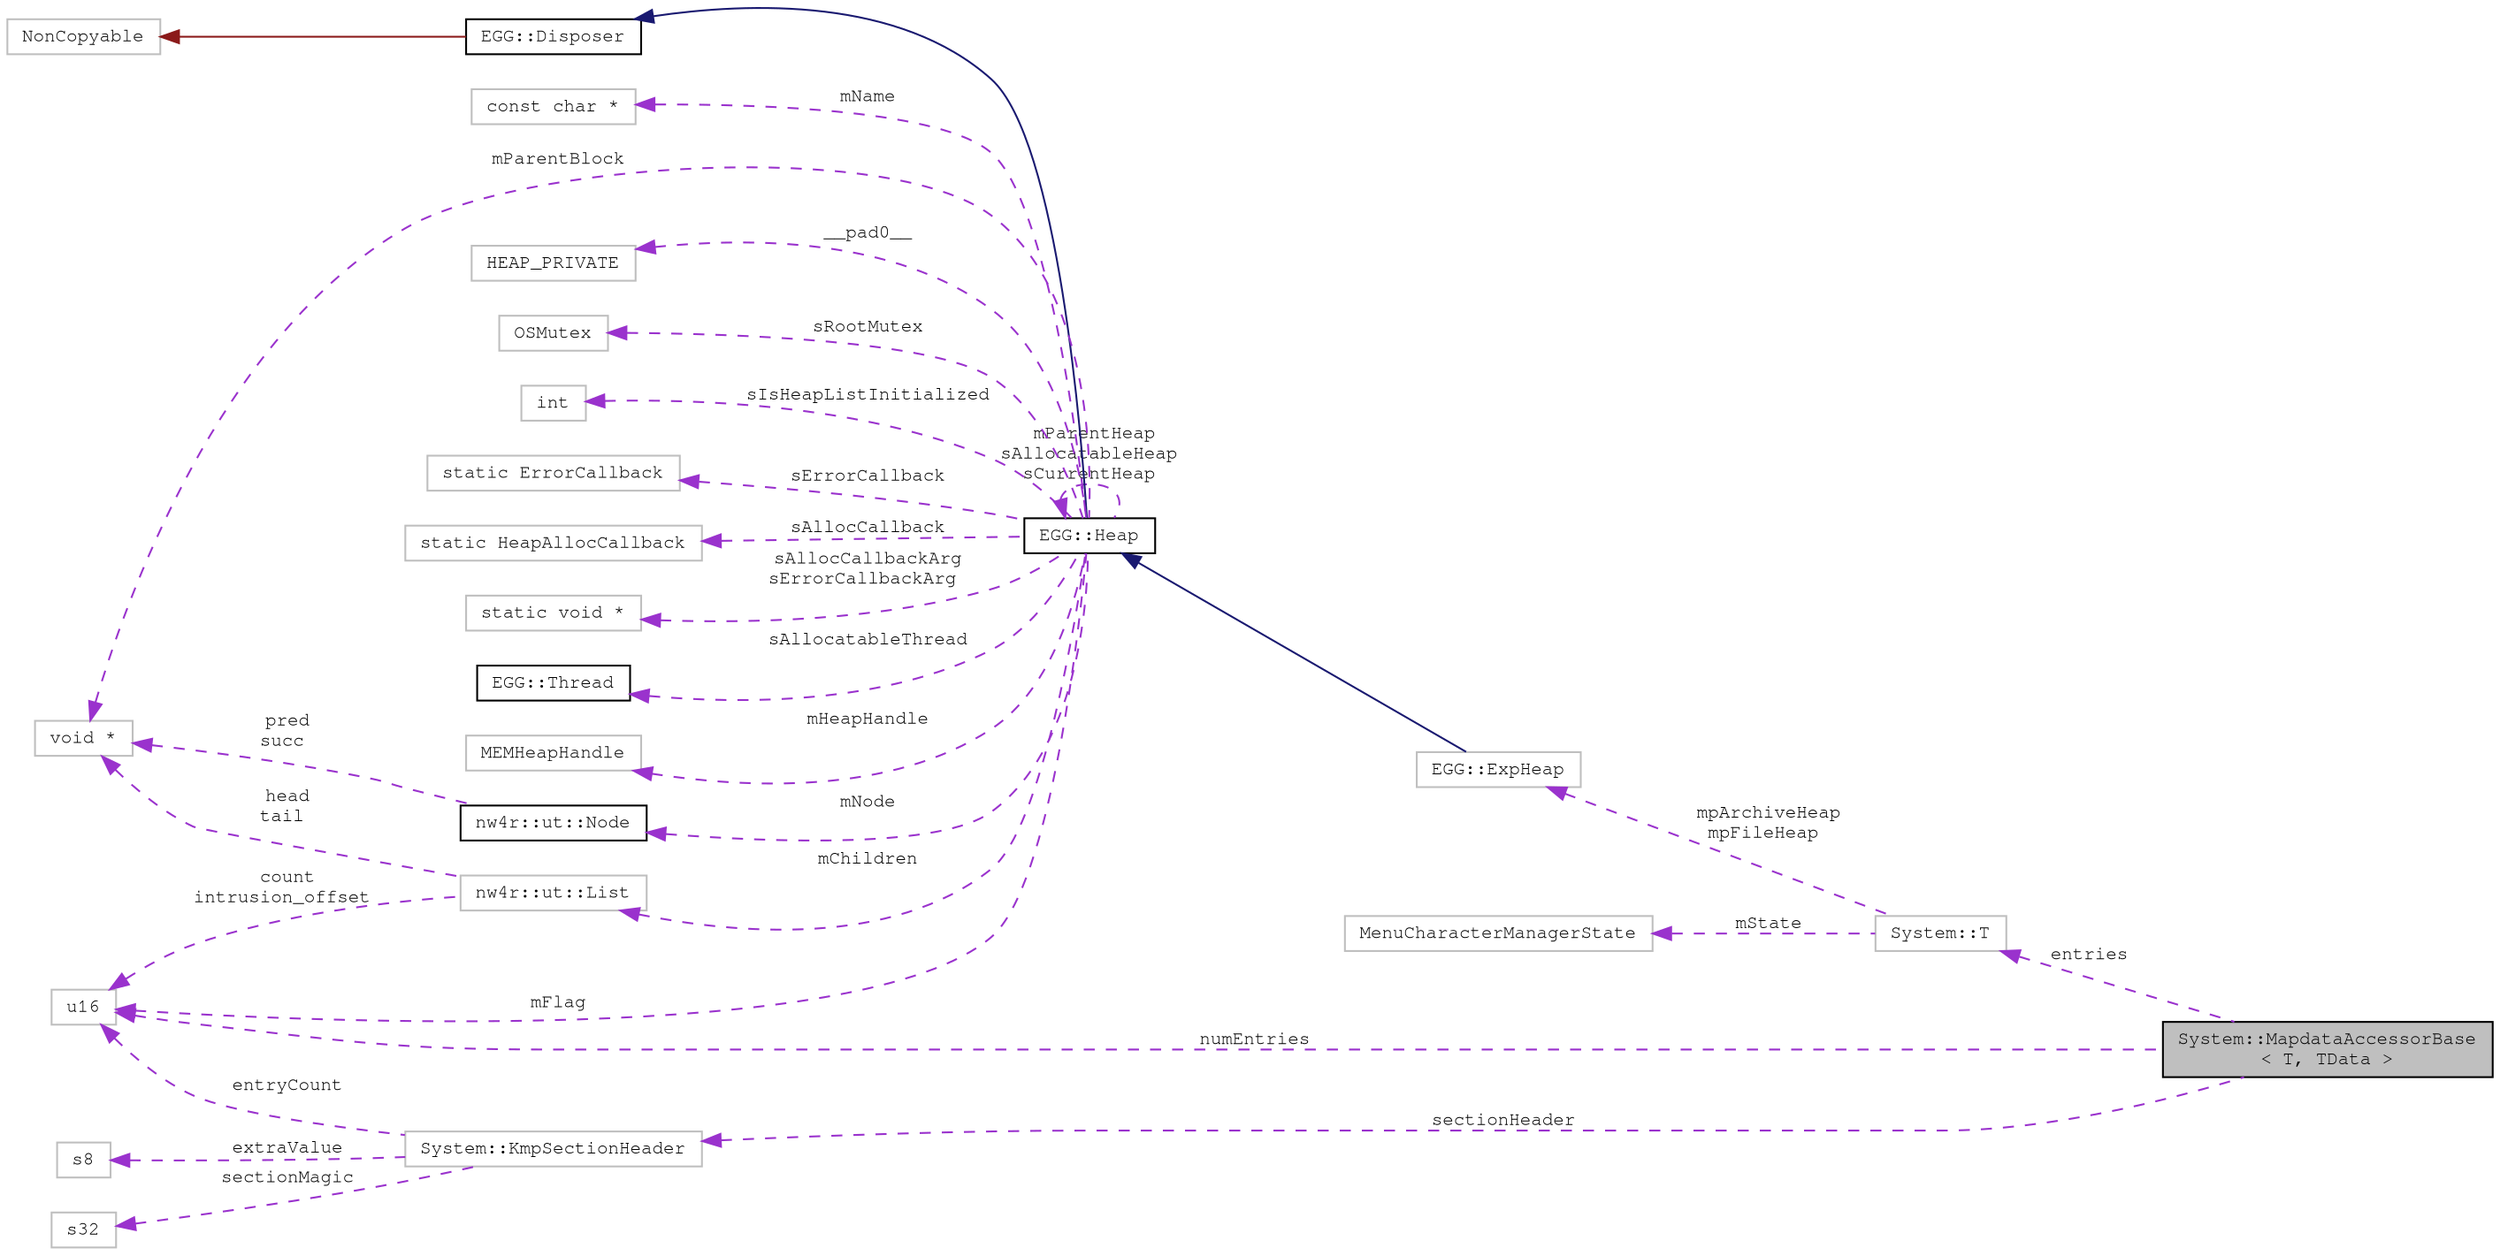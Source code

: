 digraph "System::MapdataAccessorBase&lt; T, TData &gt;"
{
 // LATEX_PDF_SIZE
  edge [fontname="FreeMono",fontsize="10",labelfontname="FreeMono",labelfontsize="10"];
  node [fontname="FreeMono",fontsize="10",shape=record];
  rankdir="LR";
  Node1 [label="System::MapdataAccessorBase\l\< T, TData \>",height=0.2,width=0.4,color="black", fillcolor="grey75", style="filled", fontcolor="black",tooltip=" "];
  Node2 -> Node1 [dir="back",color="darkorchid3",fontsize="10",style="dashed",label=" entries" ,fontname="FreeMono"];
  Node2 [label="System::T",height=0.2,width=0.4,color="grey75", fillcolor="white", style="filled",URL="$struct_system_1_1_t.html",tooltip=" "];
  Node3 -> Node2 [dir="back",color="darkorchid3",fontsize="10",style="dashed",label=" mpArchiveHeap\nmpFileHeap" ,fontname="FreeMono"];
  Node3 [label="EGG::ExpHeap",height=0.2,width=0.4,color="grey75", fillcolor="white", style="filled",URL="$class_e_g_g_1_1_exp_heap.html",tooltip=" "];
  Node4 -> Node3 [dir="back",color="midnightblue",fontsize="10",style="solid",fontname="FreeMono"];
  Node4 [label="EGG::Heap",height=0.2,width=0.4,color="black", fillcolor="white", style="filled",URL="$class_e_g_g_1_1_heap.html",tooltip="Base Heap class."];
  Node5 -> Node4 [dir="back",color="midnightblue",fontsize="10",style="solid",fontname="FreeMono"];
  Node5 [label="EGG::Disposer",height=0.2,width=0.4,color="black", fillcolor="white", style="filled",URL="$class_e_g_g_1_1_disposer.html",tooltip="Base class for garbage-collected objects."];
  Node6 -> Node5 [dir="back",color="firebrick4",fontsize="10",style="solid",fontname="FreeMono"];
  Node6 [label="NonCopyable",height=0.2,width=0.4,color="grey75", fillcolor="white", style="filled",URL="$class_non_copyable.html",tooltip=" "];
  Node7 -> Node4 [dir="back",color="darkorchid3",fontsize="10",style="dashed",label=" __pad0__" ,fontname="FreeMono"];
  Node7 [label="HEAP_PRIVATE",height=0.2,width=0.4,color="grey75", fillcolor="white", style="filled",tooltip=" "];
  Node8 -> Node4 [dir="back",color="darkorchid3",fontsize="10",style="dashed",label=" sRootMutex" ,fontname="FreeMono"];
  Node8 [label="OSMutex",height=0.2,width=0.4,color="grey75", fillcolor="white", style="filled",tooltip=" "];
  Node4 -> Node4 [dir="back",color="darkorchid3",fontsize="10",style="dashed",label=" mParentHeap\nsAllocatableHeap\nsCurrentHeap" ,fontname="FreeMono"];
  Node9 -> Node4 [dir="back",color="darkorchid3",fontsize="10",style="dashed",label=" sIsHeapListInitialized" ,fontname="FreeMono"];
  Node9 [label="int",height=0.2,width=0.4,color="grey75", fillcolor="white", style="filled",tooltip=" "];
  Node10 -> Node4 [dir="back",color="darkorchid3",fontsize="10",style="dashed",label=" sErrorCallback" ,fontname="FreeMono"];
  Node10 [label="static ErrorCallback",height=0.2,width=0.4,color="grey75", fillcolor="white", style="filled",tooltip=" "];
  Node11 -> Node4 [dir="back",color="darkorchid3",fontsize="10",style="dashed",label=" sAllocCallback" ,fontname="FreeMono"];
  Node11 [label="static HeapAllocCallback",height=0.2,width=0.4,color="grey75", fillcolor="white", style="filled",tooltip=" "];
  Node12 -> Node4 [dir="back",color="darkorchid3",fontsize="10",style="dashed",label=" sAllocCallbackArg\nsErrorCallbackArg" ,fontname="FreeMono"];
  Node12 [label="static void *",height=0.2,width=0.4,color="grey75", fillcolor="white", style="filled",tooltip=" "];
  Node13 -> Node4 [dir="back",color="darkorchid3",fontsize="10",style="dashed",label=" sAllocatableThread" ,fontname="FreeMono"];
  Node13 [label="EGG::Thread",height=0.2,width=0.4,color="black", fillcolor="white", style="filled",URL="$class_e_g_g_1_1_thread.html",tooltip="Wrapper for OSThread."];
  Node14 -> Node4 [dir="back",color="darkorchid3",fontsize="10",style="dashed",label=" mHeapHandle" ,fontname="FreeMono"];
  Node14 [label="MEMHeapHandle",height=0.2,width=0.4,color="grey75", fillcolor="white", style="filled",tooltip=" "];
  Node15 -> Node4 [dir="back",color="darkorchid3",fontsize="10",style="dashed",label=" mParentBlock" ,fontname="FreeMono"];
  Node15 [label="void *",height=0.2,width=0.4,color="grey75", fillcolor="white", style="filled",tooltip=" "];
  Node16 -> Node4 [dir="back",color="darkorchid3",fontsize="10",style="dashed",label=" mFlag" ,fontname="FreeMono"];
  Node16 [label="u16",height=0.2,width=0.4,color="grey75", fillcolor="white", style="filled",URL="$classu16.html",tooltip=" "];
  Node17 -> Node4 [dir="back",color="darkorchid3",fontsize="10",style="dashed",label=" mNode" ,fontname="FreeMono"];
  Node17 [label="nw4r::ut::Node",height=0.2,width=0.4,color="black", fillcolor="white", style="filled",URL="$structnw4r_1_1ut_1_1_node.html",tooltip="Bidirectional list node."];
  Node15 -> Node17 [dir="back",color="darkorchid3",fontsize="10",style="dashed",label=" pred\nsucc" ,fontname="FreeMono"];
  Node18 -> Node4 [dir="back",color="darkorchid3",fontsize="10",style="dashed",label=" mChildren" ,fontname="FreeMono"];
  Node18 [label="nw4r::ut::List",height=0.2,width=0.4,color="grey75", fillcolor="white", style="filled",URL="$structnw4r_1_1ut_1_1_list.html",tooltip=" "];
  Node15 -> Node18 [dir="back",color="darkorchid3",fontsize="10",style="dashed",label=" head\ntail" ,fontname="FreeMono"];
  Node16 -> Node18 [dir="back",color="darkorchid3",fontsize="10",style="dashed",label=" count\nintrusion_offset" ,fontname="FreeMono"];
  Node19 -> Node4 [dir="back",color="darkorchid3",fontsize="10",style="dashed",label=" mName" ,fontname="FreeMono"];
  Node19 [label="const char *",height=0.2,width=0.4,color="grey75", fillcolor="white", style="filled",tooltip=" "];
  Node20 -> Node2 [dir="back",color="darkorchid3",fontsize="10",style="dashed",label=" mState" ,fontname="FreeMono"];
  Node20 [label="MenuCharacterManagerState",height=0.2,width=0.4,color="grey75", fillcolor="white", style="filled",tooltip=" "];
  Node16 -> Node1 [dir="back",color="darkorchid3",fontsize="10",style="dashed",label=" numEntries" ,fontname="FreeMono"];
  Node21 -> Node1 [dir="back",color="darkorchid3",fontsize="10",style="dashed",label=" sectionHeader" ,fontname="FreeMono"];
  Node21 [label="System::KmpSectionHeader",height=0.2,width=0.4,color="grey75", fillcolor="white", style="filled",URL="$struct_system_1_1_kmp_section_header.html",tooltip=" "];
  Node22 -> Node21 [dir="back",color="darkorchid3",fontsize="10",style="dashed",label=" sectionMagic" ,fontname="FreeMono"];
  Node22 [label="s32",height=0.2,width=0.4,color="grey75", fillcolor="white", style="filled",tooltip=" "];
  Node16 -> Node21 [dir="back",color="darkorchid3",fontsize="10",style="dashed",label=" entryCount" ,fontname="FreeMono"];
  Node23 -> Node21 [dir="back",color="darkorchid3",fontsize="10",style="dashed",label=" extraValue" ,fontname="FreeMono"];
  Node23 [label="s8",height=0.2,width=0.4,color="grey75", fillcolor="white", style="filled",tooltip=" "];
}
